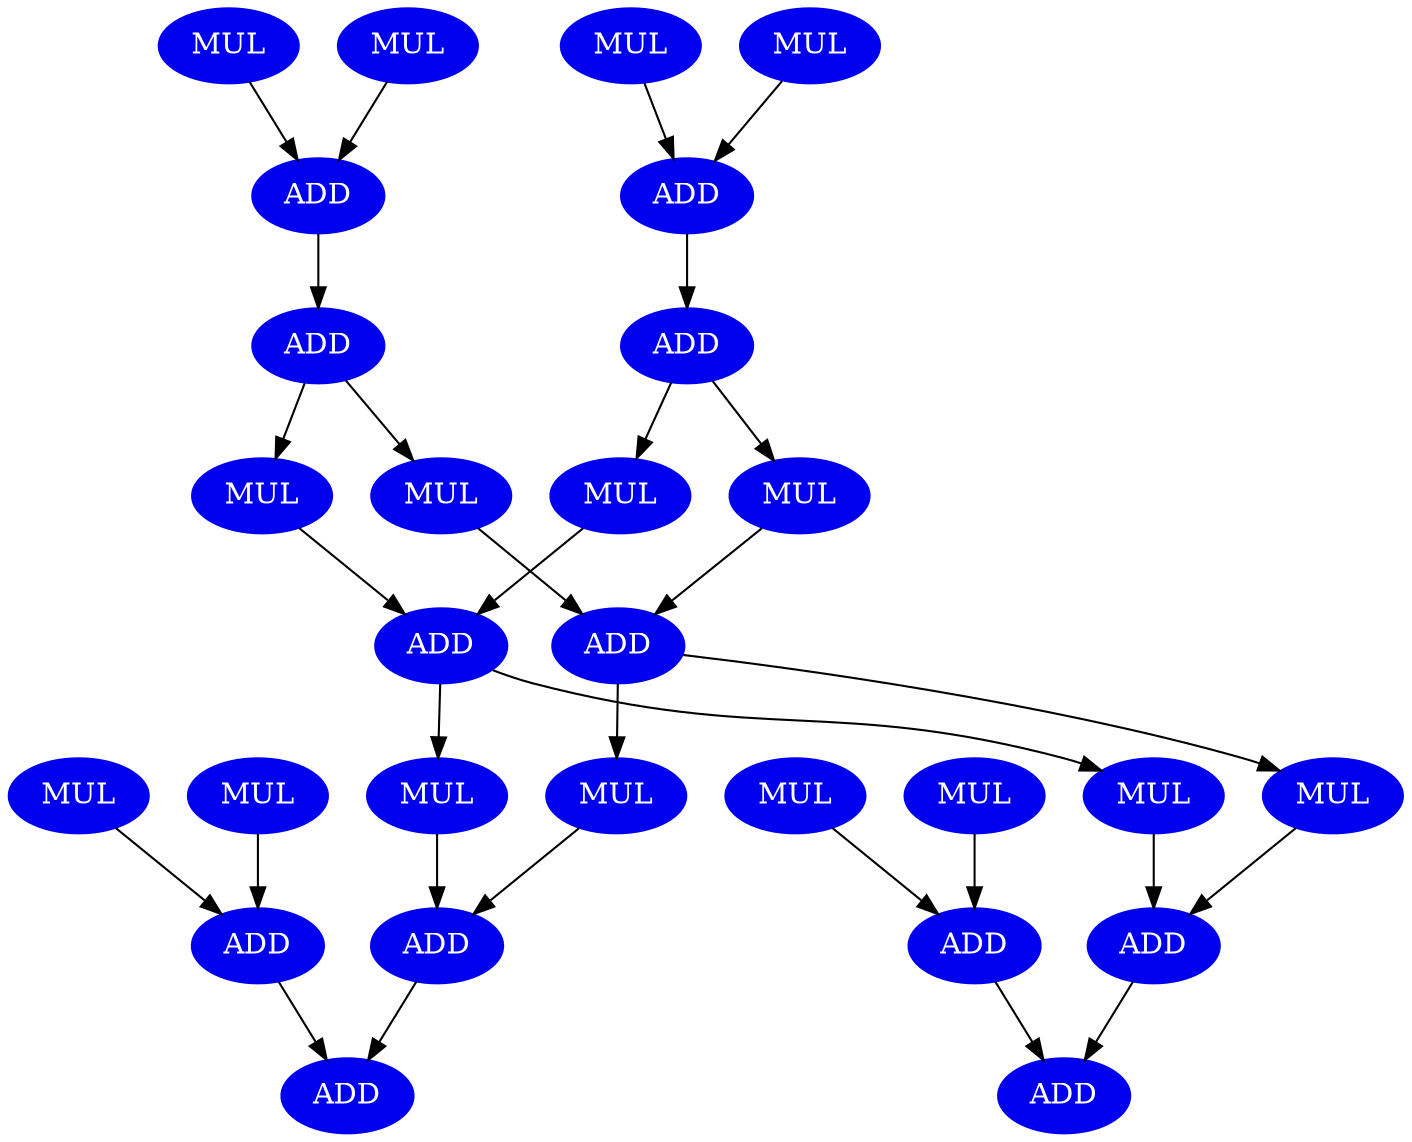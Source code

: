 digraph arf {
    node [fontcolor=white,style=filled,color=blue2];
     01 [label = MUL ];
     02 [label = MUL ];
     03 [label = MUL ];
     04 [label = MUL ];
     05 [label = MUL ];
     06 [label = MUL ];
     07 [label = MUL ];
     08 [label = MUL ];
     09 [label = ADD ];
     10 [label = ADD ];
     11 [label = ADD ];
     12 [label = ADD ];
     13 [label = ADD ];
     14 [label = ADD ];
     15 [label = MUL ];
     16 [label = MUL ];
     17 [label = MUL ];
     18 [label = MUL ];
     19 [label = ADD ];
     20 [label = ADD ];
     21 [label = MUL ];
     22 [label = MUL ];
     23 [label = MUL ];
     24 [label = MUL ];
     25 [label = ADD ];
     26 [label = ADD ];
     27 [label = ADD ];
     28 [label = ADD ];
     01 -> 09 [ name=0 ];
     02 -> 09 [ name=1 ];
     03 -> 10 [ name=2 ];
     04 -> 10 [ name=3 ];
     05 -> 11 [ name=4 ];
     06 -> 11 [ name=5 ];
     07 -> 12 [ name=6 ];
     08 -> 12 [ name=7 ];
     09 -> 27 [ name=8 ];
     10 -> 13 [ name=9 ];
     11 -> 14 [ name=10 ];
     12 -> 28 [ name=11 ];
     13 -> 15 [ name=12 ];
     13 -> 17 [ name=13 ];
     14 -> 16 [ name=14 ];
     14 -> 18 [ name=15 ];
     15 -> 19 [ name=16 ];
     16 -> 19 [ name=17 ];
     17 -> 20 [ name=18 ];
     18 -> 20 [ name=19 ];
     19 -> 21 [ name=20 ];
     19 -> 23 [ name=21 ];
     20 -> 22 [ name=22 ];
     20 -> 24 [ name=23 ];
     21 -> 25 [ name=24 ];
     22 -> 25 [ name=25 ];
     23 -> 26 [ name=26 ];
     24 -> 26 [ name=27 ];
     25 -> 27 [ name=28 ];
     26 -> 28 [ name=29 ];
}
